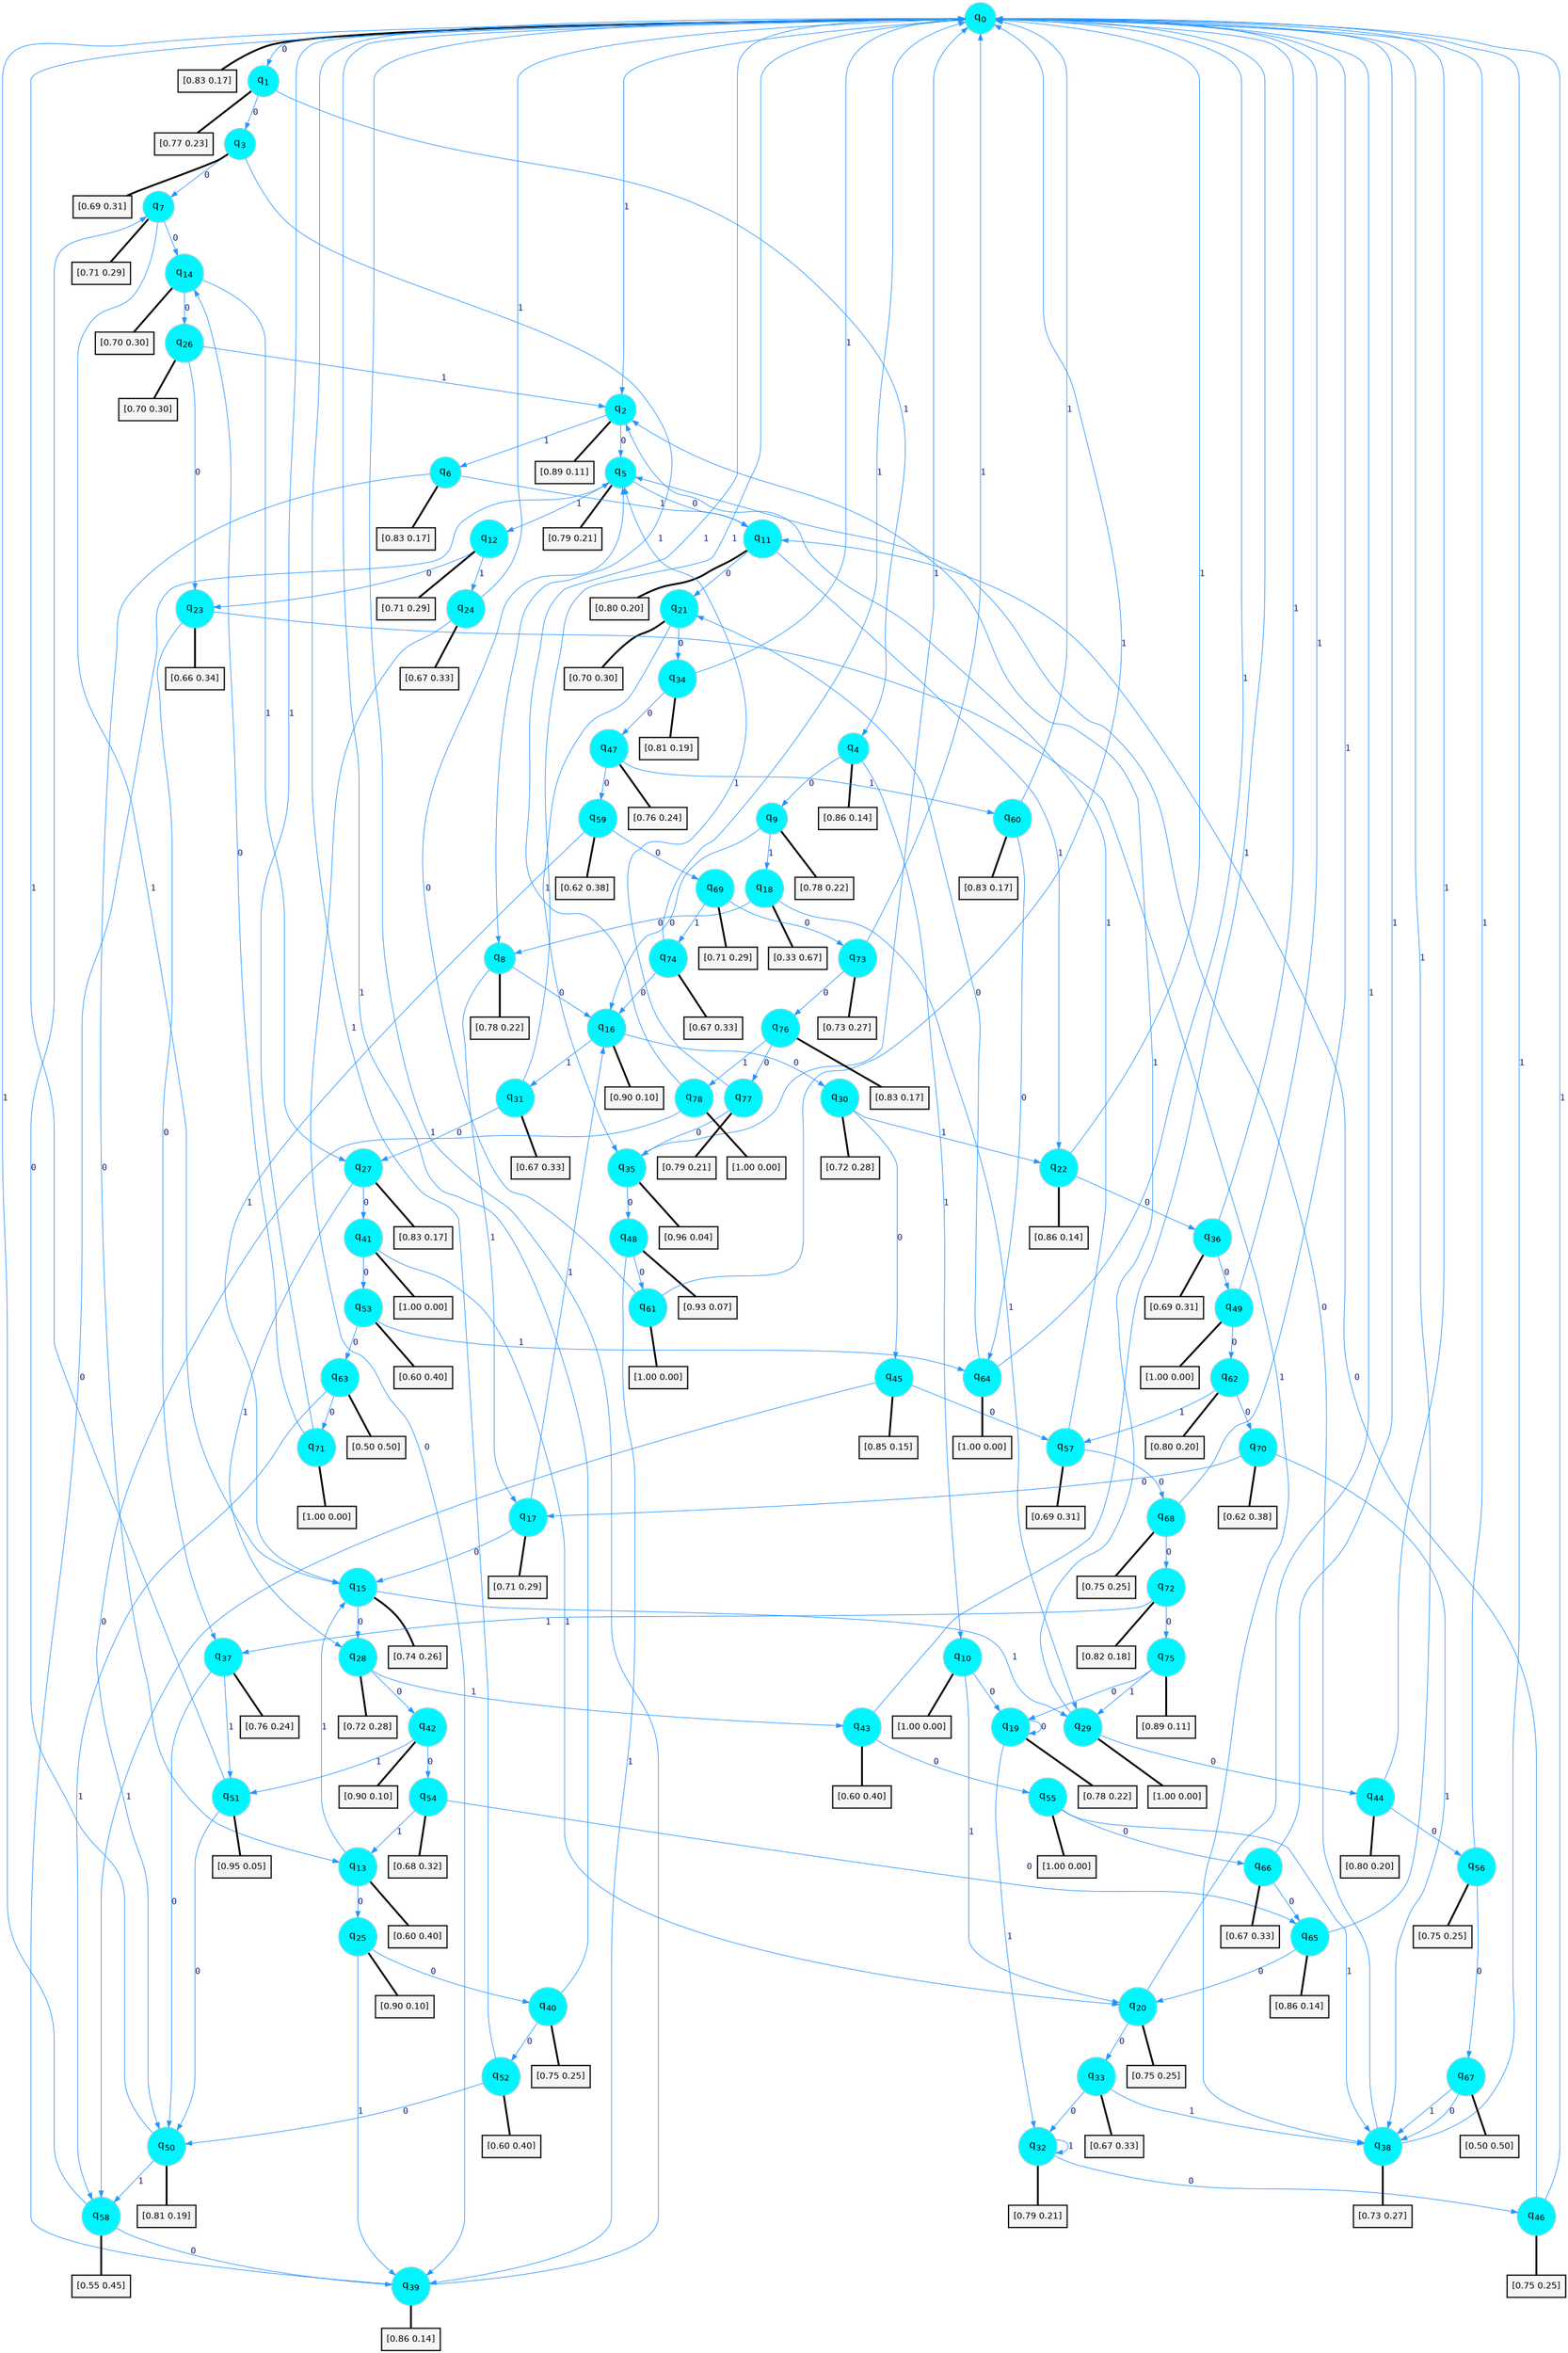 digraph G {
graph [
bgcolor=transparent, dpi=300, rankdir=TD, size="40,25"];
node [
color=gray, fillcolor=turquoise1, fontcolor=black, fontname=Helvetica, fontsize=16, fontweight=bold, shape=circle, style=filled];
edge [
arrowsize=1, color=dodgerblue1, fontcolor=midnightblue, fontname=courier, fontweight=bold, penwidth=1, style=solid, weight=20];
0[label=<q<SUB>0</SUB>>];
1[label=<q<SUB>1</SUB>>];
2[label=<q<SUB>2</SUB>>];
3[label=<q<SUB>3</SUB>>];
4[label=<q<SUB>4</SUB>>];
5[label=<q<SUB>5</SUB>>];
6[label=<q<SUB>6</SUB>>];
7[label=<q<SUB>7</SUB>>];
8[label=<q<SUB>8</SUB>>];
9[label=<q<SUB>9</SUB>>];
10[label=<q<SUB>10</SUB>>];
11[label=<q<SUB>11</SUB>>];
12[label=<q<SUB>12</SUB>>];
13[label=<q<SUB>13</SUB>>];
14[label=<q<SUB>14</SUB>>];
15[label=<q<SUB>15</SUB>>];
16[label=<q<SUB>16</SUB>>];
17[label=<q<SUB>17</SUB>>];
18[label=<q<SUB>18</SUB>>];
19[label=<q<SUB>19</SUB>>];
20[label=<q<SUB>20</SUB>>];
21[label=<q<SUB>21</SUB>>];
22[label=<q<SUB>22</SUB>>];
23[label=<q<SUB>23</SUB>>];
24[label=<q<SUB>24</SUB>>];
25[label=<q<SUB>25</SUB>>];
26[label=<q<SUB>26</SUB>>];
27[label=<q<SUB>27</SUB>>];
28[label=<q<SUB>28</SUB>>];
29[label=<q<SUB>29</SUB>>];
30[label=<q<SUB>30</SUB>>];
31[label=<q<SUB>31</SUB>>];
32[label=<q<SUB>32</SUB>>];
33[label=<q<SUB>33</SUB>>];
34[label=<q<SUB>34</SUB>>];
35[label=<q<SUB>35</SUB>>];
36[label=<q<SUB>36</SUB>>];
37[label=<q<SUB>37</SUB>>];
38[label=<q<SUB>38</SUB>>];
39[label=<q<SUB>39</SUB>>];
40[label=<q<SUB>40</SUB>>];
41[label=<q<SUB>41</SUB>>];
42[label=<q<SUB>42</SUB>>];
43[label=<q<SUB>43</SUB>>];
44[label=<q<SUB>44</SUB>>];
45[label=<q<SUB>45</SUB>>];
46[label=<q<SUB>46</SUB>>];
47[label=<q<SUB>47</SUB>>];
48[label=<q<SUB>48</SUB>>];
49[label=<q<SUB>49</SUB>>];
50[label=<q<SUB>50</SUB>>];
51[label=<q<SUB>51</SUB>>];
52[label=<q<SUB>52</SUB>>];
53[label=<q<SUB>53</SUB>>];
54[label=<q<SUB>54</SUB>>];
55[label=<q<SUB>55</SUB>>];
56[label=<q<SUB>56</SUB>>];
57[label=<q<SUB>57</SUB>>];
58[label=<q<SUB>58</SUB>>];
59[label=<q<SUB>59</SUB>>];
60[label=<q<SUB>60</SUB>>];
61[label=<q<SUB>61</SUB>>];
62[label=<q<SUB>62</SUB>>];
63[label=<q<SUB>63</SUB>>];
64[label=<q<SUB>64</SUB>>];
65[label=<q<SUB>65</SUB>>];
66[label=<q<SUB>66</SUB>>];
67[label=<q<SUB>67</SUB>>];
68[label=<q<SUB>68</SUB>>];
69[label=<q<SUB>69</SUB>>];
70[label=<q<SUB>70</SUB>>];
71[label=<q<SUB>71</SUB>>];
72[label=<q<SUB>72</SUB>>];
73[label=<q<SUB>73</SUB>>];
74[label=<q<SUB>74</SUB>>];
75[label=<q<SUB>75</SUB>>];
76[label=<q<SUB>76</SUB>>];
77[label=<q<SUB>77</SUB>>];
78[label=<q<SUB>78</SUB>>];
79[label="[0.83 0.17]", shape=box,fontcolor=black, fontname=Helvetica, fontsize=14, penwidth=2, fillcolor=whitesmoke,color=black];
80[label="[0.77 0.23]", shape=box,fontcolor=black, fontname=Helvetica, fontsize=14, penwidth=2, fillcolor=whitesmoke,color=black];
81[label="[0.89 0.11]", shape=box,fontcolor=black, fontname=Helvetica, fontsize=14, penwidth=2, fillcolor=whitesmoke,color=black];
82[label="[0.69 0.31]", shape=box,fontcolor=black, fontname=Helvetica, fontsize=14, penwidth=2, fillcolor=whitesmoke,color=black];
83[label="[0.86 0.14]", shape=box,fontcolor=black, fontname=Helvetica, fontsize=14, penwidth=2, fillcolor=whitesmoke,color=black];
84[label="[0.79 0.21]", shape=box,fontcolor=black, fontname=Helvetica, fontsize=14, penwidth=2, fillcolor=whitesmoke,color=black];
85[label="[0.83 0.17]", shape=box,fontcolor=black, fontname=Helvetica, fontsize=14, penwidth=2, fillcolor=whitesmoke,color=black];
86[label="[0.71 0.29]", shape=box,fontcolor=black, fontname=Helvetica, fontsize=14, penwidth=2, fillcolor=whitesmoke,color=black];
87[label="[0.78 0.22]", shape=box,fontcolor=black, fontname=Helvetica, fontsize=14, penwidth=2, fillcolor=whitesmoke,color=black];
88[label="[0.78 0.22]", shape=box,fontcolor=black, fontname=Helvetica, fontsize=14, penwidth=2, fillcolor=whitesmoke,color=black];
89[label="[1.00 0.00]", shape=box,fontcolor=black, fontname=Helvetica, fontsize=14, penwidth=2, fillcolor=whitesmoke,color=black];
90[label="[0.80 0.20]", shape=box,fontcolor=black, fontname=Helvetica, fontsize=14, penwidth=2, fillcolor=whitesmoke,color=black];
91[label="[0.71 0.29]", shape=box,fontcolor=black, fontname=Helvetica, fontsize=14, penwidth=2, fillcolor=whitesmoke,color=black];
92[label="[0.60 0.40]", shape=box,fontcolor=black, fontname=Helvetica, fontsize=14, penwidth=2, fillcolor=whitesmoke,color=black];
93[label="[0.70 0.30]", shape=box,fontcolor=black, fontname=Helvetica, fontsize=14, penwidth=2, fillcolor=whitesmoke,color=black];
94[label="[0.74 0.26]", shape=box,fontcolor=black, fontname=Helvetica, fontsize=14, penwidth=2, fillcolor=whitesmoke,color=black];
95[label="[0.90 0.10]", shape=box,fontcolor=black, fontname=Helvetica, fontsize=14, penwidth=2, fillcolor=whitesmoke,color=black];
96[label="[0.71 0.29]", shape=box,fontcolor=black, fontname=Helvetica, fontsize=14, penwidth=2, fillcolor=whitesmoke,color=black];
97[label="[0.33 0.67]", shape=box,fontcolor=black, fontname=Helvetica, fontsize=14, penwidth=2, fillcolor=whitesmoke,color=black];
98[label="[0.78 0.22]", shape=box,fontcolor=black, fontname=Helvetica, fontsize=14, penwidth=2, fillcolor=whitesmoke,color=black];
99[label="[0.75 0.25]", shape=box,fontcolor=black, fontname=Helvetica, fontsize=14, penwidth=2, fillcolor=whitesmoke,color=black];
100[label="[0.70 0.30]", shape=box,fontcolor=black, fontname=Helvetica, fontsize=14, penwidth=2, fillcolor=whitesmoke,color=black];
101[label="[0.86 0.14]", shape=box,fontcolor=black, fontname=Helvetica, fontsize=14, penwidth=2, fillcolor=whitesmoke,color=black];
102[label="[0.66 0.34]", shape=box,fontcolor=black, fontname=Helvetica, fontsize=14, penwidth=2, fillcolor=whitesmoke,color=black];
103[label="[0.67 0.33]", shape=box,fontcolor=black, fontname=Helvetica, fontsize=14, penwidth=2, fillcolor=whitesmoke,color=black];
104[label="[0.90 0.10]", shape=box,fontcolor=black, fontname=Helvetica, fontsize=14, penwidth=2, fillcolor=whitesmoke,color=black];
105[label="[0.70 0.30]", shape=box,fontcolor=black, fontname=Helvetica, fontsize=14, penwidth=2, fillcolor=whitesmoke,color=black];
106[label="[0.83 0.17]", shape=box,fontcolor=black, fontname=Helvetica, fontsize=14, penwidth=2, fillcolor=whitesmoke,color=black];
107[label="[0.72 0.28]", shape=box,fontcolor=black, fontname=Helvetica, fontsize=14, penwidth=2, fillcolor=whitesmoke,color=black];
108[label="[1.00 0.00]", shape=box,fontcolor=black, fontname=Helvetica, fontsize=14, penwidth=2, fillcolor=whitesmoke,color=black];
109[label="[0.72 0.28]", shape=box,fontcolor=black, fontname=Helvetica, fontsize=14, penwidth=2, fillcolor=whitesmoke,color=black];
110[label="[0.67 0.33]", shape=box,fontcolor=black, fontname=Helvetica, fontsize=14, penwidth=2, fillcolor=whitesmoke,color=black];
111[label="[0.79 0.21]", shape=box,fontcolor=black, fontname=Helvetica, fontsize=14, penwidth=2, fillcolor=whitesmoke,color=black];
112[label="[0.67 0.33]", shape=box,fontcolor=black, fontname=Helvetica, fontsize=14, penwidth=2, fillcolor=whitesmoke,color=black];
113[label="[0.81 0.19]", shape=box,fontcolor=black, fontname=Helvetica, fontsize=14, penwidth=2, fillcolor=whitesmoke,color=black];
114[label="[0.96 0.04]", shape=box,fontcolor=black, fontname=Helvetica, fontsize=14, penwidth=2, fillcolor=whitesmoke,color=black];
115[label="[0.69 0.31]", shape=box,fontcolor=black, fontname=Helvetica, fontsize=14, penwidth=2, fillcolor=whitesmoke,color=black];
116[label="[0.76 0.24]", shape=box,fontcolor=black, fontname=Helvetica, fontsize=14, penwidth=2, fillcolor=whitesmoke,color=black];
117[label="[0.73 0.27]", shape=box,fontcolor=black, fontname=Helvetica, fontsize=14, penwidth=2, fillcolor=whitesmoke,color=black];
118[label="[0.86 0.14]", shape=box,fontcolor=black, fontname=Helvetica, fontsize=14, penwidth=2, fillcolor=whitesmoke,color=black];
119[label="[0.75 0.25]", shape=box,fontcolor=black, fontname=Helvetica, fontsize=14, penwidth=2, fillcolor=whitesmoke,color=black];
120[label="[1.00 0.00]", shape=box,fontcolor=black, fontname=Helvetica, fontsize=14, penwidth=2, fillcolor=whitesmoke,color=black];
121[label="[0.90 0.10]", shape=box,fontcolor=black, fontname=Helvetica, fontsize=14, penwidth=2, fillcolor=whitesmoke,color=black];
122[label="[0.60 0.40]", shape=box,fontcolor=black, fontname=Helvetica, fontsize=14, penwidth=2, fillcolor=whitesmoke,color=black];
123[label="[0.80 0.20]", shape=box,fontcolor=black, fontname=Helvetica, fontsize=14, penwidth=2, fillcolor=whitesmoke,color=black];
124[label="[0.85 0.15]", shape=box,fontcolor=black, fontname=Helvetica, fontsize=14, penwidth=2, fillcolor=whitesmoke,color=black];
125[label="[0.75 0.25]", shape=box,fontcolor=black, fontname=Helvetica, fontsize=14, penwidth=2, fillcolor=whitesmoke,color=black];
126[label="[0.76 0.24]", shape=box,fontcolor=black, fontname=Helvetica, fontsize=14, penwidth=2, fillcolor=whitesmoke,color=black];
127[label="[0.93 0.07]", shape=box,fontcolor=black, fontname=Helvetica, fontsize=14, penwidth=2, fillcolor=whitesmoke,color=black];
128[label="[1.00 0.00]", shape=box,fontcolor=black, fontname=Helvetica, fontsize=14, penwidth=2, fillcolor=whitesmoke,color=black];
129[label="[0.81 0.19]", shape=box,fontcolor=black, fontname=Helvetica, fontsize=14, penwidth=2, fillcolor=whitesmoke,color=black];
130[label="[0.95 0.05]", shape=box,fontcolor=black, fontname=Helvetica, fontsize=14, penwidth=2, fillcolor=whitesmoke,color=black];
131[label="[0.60 0.40]", shape=box,fontcolor=black, fontname=Helvetica, fontsize=14, penwidth=2, fillcolor=whitesmoke,color=black];
132[label="[0.60 0.40]", shape=box,fontcolor=black, fontname=Helvetica, fontsize=14, penwidth=2, fillcolor=whitesmoke,color=black];
133[label="[0.68 0.32]", shape=box,fontcolor=black, fontname=Helvetica, fontsize=14, penwidth=2, fillcolor=whitesmoke,color=black];
134[label="[1.00 0.00]", shape=box,fontcolor=black, fontname=Helvetica, fontsize=14, penwidth=2, fillcolor=whitesmoke,color=black];
135[label="[0.75 0.25]", shape=box,fontcolor=black, fontname=Helvetica, fontsize=14, penwidth=2, fillcolor=whitesmoke,color=black];
136[label="[0.69 0.31]", shape=box,fontcolor=black, fontname=Helvetica, fontsize=14, penwidth=2, fillcolor=whitesmoke,color=black];
137[label="[0.55 0.45]", shape=box,fontcolor=black, fontname=Helvetica, fontsize=14, penwidth=2, fillcolor=whitesmoke,color=black];
138[label="[0.62 0.38]", shape=box,fontcolor=black, fontname=Helvetica, fontsize=14, penwidth=2, fillcolor=whitesmoke,color=black];
139[label="[0.83 0.17]", shape=box,fontcolor=black, fontname=Helvetica, fontsize=14, penwidth=2, fillcolor=whitesmoke,color=black];
140[label="[1.00 0.00]", shape=box,fontcolor=black, fontname=Helvetica, fontsize=14, penwidth=2, fillcolor=whitesmoke,color=black];
141[label="[0.80 0.20]", shape=box,fontcolor=black, fontname=Helvetica, fontsize=14, penwidth=2, fillcolor=whitesmoke,color=black];
142[label="[0.50 0.50]", shape=box,fontcolor=black, fontname=Helvetica, fontsize=14, penwidth=2, fillcolor=whitesmoke,color=black];
143[label="[1.00 0.00]", shape=box,fontcolor=black, fontname=Helvetica, fontsize=14, penwidth=2, fillcolor=whitesmoke,color=black];
144[label="[0.86 0.14]", shape=box,fontcolor=black, fontname=Helvetica, fontsize=14, penwidth=2, fillcolor=whitesmoke,color=black];
145[label="[0.67 0.33]", shape=box,fontcolor=black, fontname=Helvetica, fontsize=14, penwidth=2, fillcolor=whitesmoke,color=black];
146[label="[0.50 0.50]", shape=box,fontcolor=black, fontname=Helvetica, fontsize=14, penwidth=2, fillcolor=whitesmoke,color=black];
147[label="[0.75 0.25]", shape=box,fontcolor=black, fontname=Helvetica, fontsize=14, penwidth=2, fillcolor=whitesmoke,color=black];
148[label="[0.71 0.29]", shape=box,fontcolor=black, fontname=Helvetica, fontsize=14, penwidth=2, fillcolor=whitesmoke,color=black];
149[label="[0.62 0.38]", shape=box,fontcolor=black, fontname=Helvetica, fontsize=14, penwidth=2, fillcolor=whitesmoke,color=black];
150[label="[1.00 0.00]", shape=box,fontcolor=black, fontname=Helvetica, fontsize=14, penwidth=2, fillcolor=whitesmoke,color=black];
151[label="[0.82 0.18]", shape=box,fontcolor=black, fontname=Helvetica, fontsize=14, penwidth=2, fillcolor=whitesmoke,color=black];
152[label="[0.73 0.27]", shape=box,fontcolor=black, fontname=Helvetica, fontsize=14, penwidth=2, fillcolor=whitesmoke,color=black];
153[label="[0.67 0.33]", shape=box,fontcolor=black, fontname=Helvetica, fontsize=14, penwidth=2, fillcolor=whitesmoke,color=black];
154[label="[0.89 0.11]", shape=box,fontcolor=black, fontname=Helvetica, fontsize=14, penwidth=2, fillcolor=whitesmoke,color=black];
155[label="[0.83 0.17]", shape=box,fontcolor=black, fontname=Helvetica, fontsize=14, penwidth=2, fillcolor=whitesmoke,color=black];
156[label="[0.79 0.21]", shape=box,fontcolor=black, fontname=Helvetica, fontsize=14, penwidth=2, fillcolor=whitesmoke,color=black];
157[label="[1.00 0.00]", shape=box,fontcolor=black, fontname=Helvetica, fontsize=14, penwidth=2, fillcolor=whitesmoke,color=black];
0->1 [label=0];
0->2 [label=1];
0->79 [arrowhead=none, penwidth=3,color=black];
1->3 [label=0];
1->4 [label=1];
1->80 [arrowhead=none, penwidth=3,color=black];
2->5 [label=0];
2->6 [label=1];
2->81 [arrowhead=none, penwidth=3,color=black];
3->7 [label=0];
3->8 [label=1];
3->82 [arrowhead=none, penwidth=3,color=black];
4->9 [label=0];
4->10 [label=1];
4->83 [arrowhead=none, penwidth=3,color=black];
5->11 [label=0];
5->12 [label=1];
5->84 [arrowhead=none, penwidth=3,color=black];
6->13 [label=0];
6->11 [label=1];
6->85 [arrowhead=none, penwidth=3,color=black];
7->14 [label=0];
7->15 [label=1];
7->86 [arrowhead=none, penwidth=3,color=black];
8->16 [label=0];
8->17 [label=1];
8->87 [arrowhead=none, penwidth=3,color=black];
9->16 [label=0];
9->18 [label=1];
9->88 [arrowhead=none, penwidth=3,color=black];
10->19 [label=0];
10->20 [label=1];
10->89 [arrowhead=none, penwidth=3,color=black];
11->21 [label=0];
11->22 [label=1];
11->90 [arrowhead=none, penwidth=3,color=black];
12->23 [label=0];
12->24 [label=1];
12->91 [arrowhead=none, penwidth=3,color=black];
13->25 [label=0];
13->15 [label=1];
13->92 [arrowhead=none, penwidth=3,color=black];
14->26 [label=0];
14->27 [label=1];
14->93 [arrowhead=none, penwidth=3,color=black];
15->28 [label=0];
15->29 [label=1];
15->94 [arrowhead=none, penwidth=3,color=black];
16->30 [label=0];
16->31 [label=1];
16->95 [arrowhead=none, penwidth=3,color=black];
17->15 [label=0];
17->16 [label=1];
17->96 [arrowhead=none, penwidth=3,color=black];
18->8 [label=0];
18->29 [label=1];
18->97 [arrowhead=none, penwidth=3,color=black];
19->19 [label=0];
19->32 [label=1];
19->98 [arrowhead=none, penwidth=3,color=black];
20->33 [label=0];
20->0 [label=1];
20->99 [arrowhead=none, penwidth=3,color=black];
21->34 [label=0];
21->35 [label=1];
21->100 [arrowhead=none, penwidth=3,color=black];
22->36 [label=0];
22->0 [label=1];
22->101 [arrowhead=none, penwidth=3,color=black];
23->37 [label=0];
23->38 [label=1];
23->102 [arrowhead=none, penwidth=3,color=black];
24->39 [label=0];
24->0 [label=1];
24->103 [arrowhead=none, penwidth=3,color=black];
25->40 [label=0];
25->39 [label=1];
25->104 [arrowhead=none, penwidth=3,color=black];
26->23 [label=0];
26->2 [label=1];
26->105 [arrowhead=none, penwidth=3,color=black];
27->41 [label=0];
27->28 [label=1];
27->106 [arrowhead=none, penwidth=3,color=black];
28->42 [label=0];
28->43 [label=1];
28->107 [arrowhead=none, penwidth=3,color=black];
29->44 [label=0];
29->2 [label=1];
29->108 [arrowhead=none, penwidth=3,color=black];
30->45 [label=0];
30->22 [label=1];
30->109 [arrowhead=none, penwidth=3,color=black];
31->27 [label=0];
31->0 [label=1];
31->110 [arrowhead=none, penwidth=3,color=black];
32->46 [label=0];
32->32 [label=1];
32->111 [arrowhead=none, penwidth=3,color=black];
33->32 [label=0];
33->38 [label=1];
33->112 [arrowhead=none, penwidth=3,color=black];
34->47 [label=0];
34->0 [label=1];
34->113 [arrowhead=none, penwidth=3,color=black];
35->48 [label=0];
35->0 [label=1];
35->114 [arrowhead=none, penwidth=3,color=black];
36->49 [label=0];
36->0 [label=1];
36->115 [arrowhead=none, penwidth=3,color=black];
37->50 [label=0];
37->51 [label=1];
37->116 [arrowhead=none, penwidth=3,color=black];
38->5 [label=0];
38->0 [label=1];
38->117 [arrowhead=none, penwidth=3,color=black];
39->5 [label=0];
39->0 [label=1];
39->118 [arrowhead=none, penwidth=3,color=black];
40->52 [label=0];
40->0 [label=1];
40->119 [arrowhead=none, penwidth=3,color=black];
41->53 [label=0];
41->20 [label=1];
41->120 [arrowhead=none, penwidth=3,color=black];
42->54 [label=0];
42->51 [label=1];
42->121 [arrowhead=none, penwidth=3,color=black];
43->55 [label=0];
43->0 [label=1];
43->122 [arrowhead=none, penwidth=3,color=black];
44->56 [label=0];
44->0 [label=1];
44->123 [arrowhead=none, penwidth=3,color=black];
45->57 [label=0];
45->58 [label=1];
45->124 [arrowhead=none, penwidth=3,color=black];
46->11 [label=0];
46->0 [label=1];
46->125 [arrowhead=none, penwidth=3,color=black];
47->59 [label=0];
47->60 [label=1];
47->126 [arrowhead=none, penwidth=3,color=black];
48->61 [label=0];
48->39 [label=1];
48->127 [arrowhead=none, penwidth=3,color=black];
49->62 [label=0];
49->0 [label=1];
49->128 [arrowhead=none, penwidth=3,color=black];
50->7 [label=0];
50->58 [label=1];
50->129 [arrowhead=none, penwidth=3,color=black];
51->50 [label=0];
51->0 [label=1];
51->130 [arrowhead=none, penwidth=3,color=black];
52->50 [label=0];
52->0 [label=1];
52->131 [arrowhead=none, penwidth=3,color=black];
53->63 [label=0];
53->64 [label=1];
53->132 [arrowhead=none, penwidth=3,color=black];
54->65 [label=0];
54->13 [label=1];
54->133 [arrowhead=none, penwidth=3,color=black];
55->66 [label=0];
55->38 [label=1];
55->134 [arrowhead=none, penwidth=3,color=black];
56->67 [label=0];
56->0 [label=1];
56->135 [arrowhead=none, penwidth=3,color=black];
57->68 [label=0];
57->2 [label=1];
57->136 [arrowhead=none, penwidth=3,color=black];
58->39 [label=0];
58->0 [label=1];
58->137 [arrowhead=none, penwidth=3,color=black];
59->69 [label=0];
59->15 [label=1];
59->138 [arrowhead=none, penwidth=3,color=black];
60->64 [label=0];
60->0 [label=1];
60->139 [arrowhead=none, penwidth=3,color=black];
61->5 [label=0];
61->0 [label=1];
61->140 [arrowhead=none, penwidth=3,color=black];
62->70 [label=0];
62->57 [label=1];
62->141 [arrowhead=none, penwidth=3,color=black];
63->71 [label=0];
63->58 [label=1];
63->142 [arrowhead=none, penwidth=3,color=black];
64->21 [label=0];
64->0 [label=1];
64->143 [arrowhead=none, penwidth=3,color=black];
65->20 [label=0];
65->0 [label=1];
65->144 [arrowhead=none, penwidth=3,color=black];
66->65 [label=0];
66->0 [label=1];
66->145 [arrowhead=none, penwidth=3,color=black];
67->38 [label=0];
67->38 [label=1];
67->146 [arrowhead=none, penwidth=3,color=black];
68->72 [label=0];
68->0 [label=1];
68->147 [arrowhead=none, penwidth=3,color=black];
69->73 [label=0];
69->74 [label=1];
69->148 [arrowhead=none, penwidth=3,color=black];
70->17 [label=0];
70->38 [label=1];
70->149 [arrowhead=none, penwidth=3,color=black];
71->14 [label=0];
71->0 [label=1];
71->150 [arrowhead=none, penwidth=3,color=black];
72->75 [label=0];
72->37 [label=1];
72->151 [arrowhead=none, penwidth=3,color=black];
73->76 [label=0];
73->0 [label=1];
73->152 [arrowhead=none, penwidth=3,color=black];
74->16 [label=0];
74->0 [label=1];
74->153 [arrowhead=none, penwidth=3,color=black];
75->19 [label=0];
75->29 [label=1];
75->154 [arrowhead=none, penwidth=3,color=black];
76->77 [label=0];
76->78 [label=1];
76->155 [arrowhead=none, penwidth=3,color=black];
77->35 [label=0];
77->5 [label=1];
77->156 [arrowhead=none, penwidth=3,color=black];
78->50 [label=0];
78->0 [label=1];
78->157 [arrowhead=none, penwidth=3,color=black];
}
